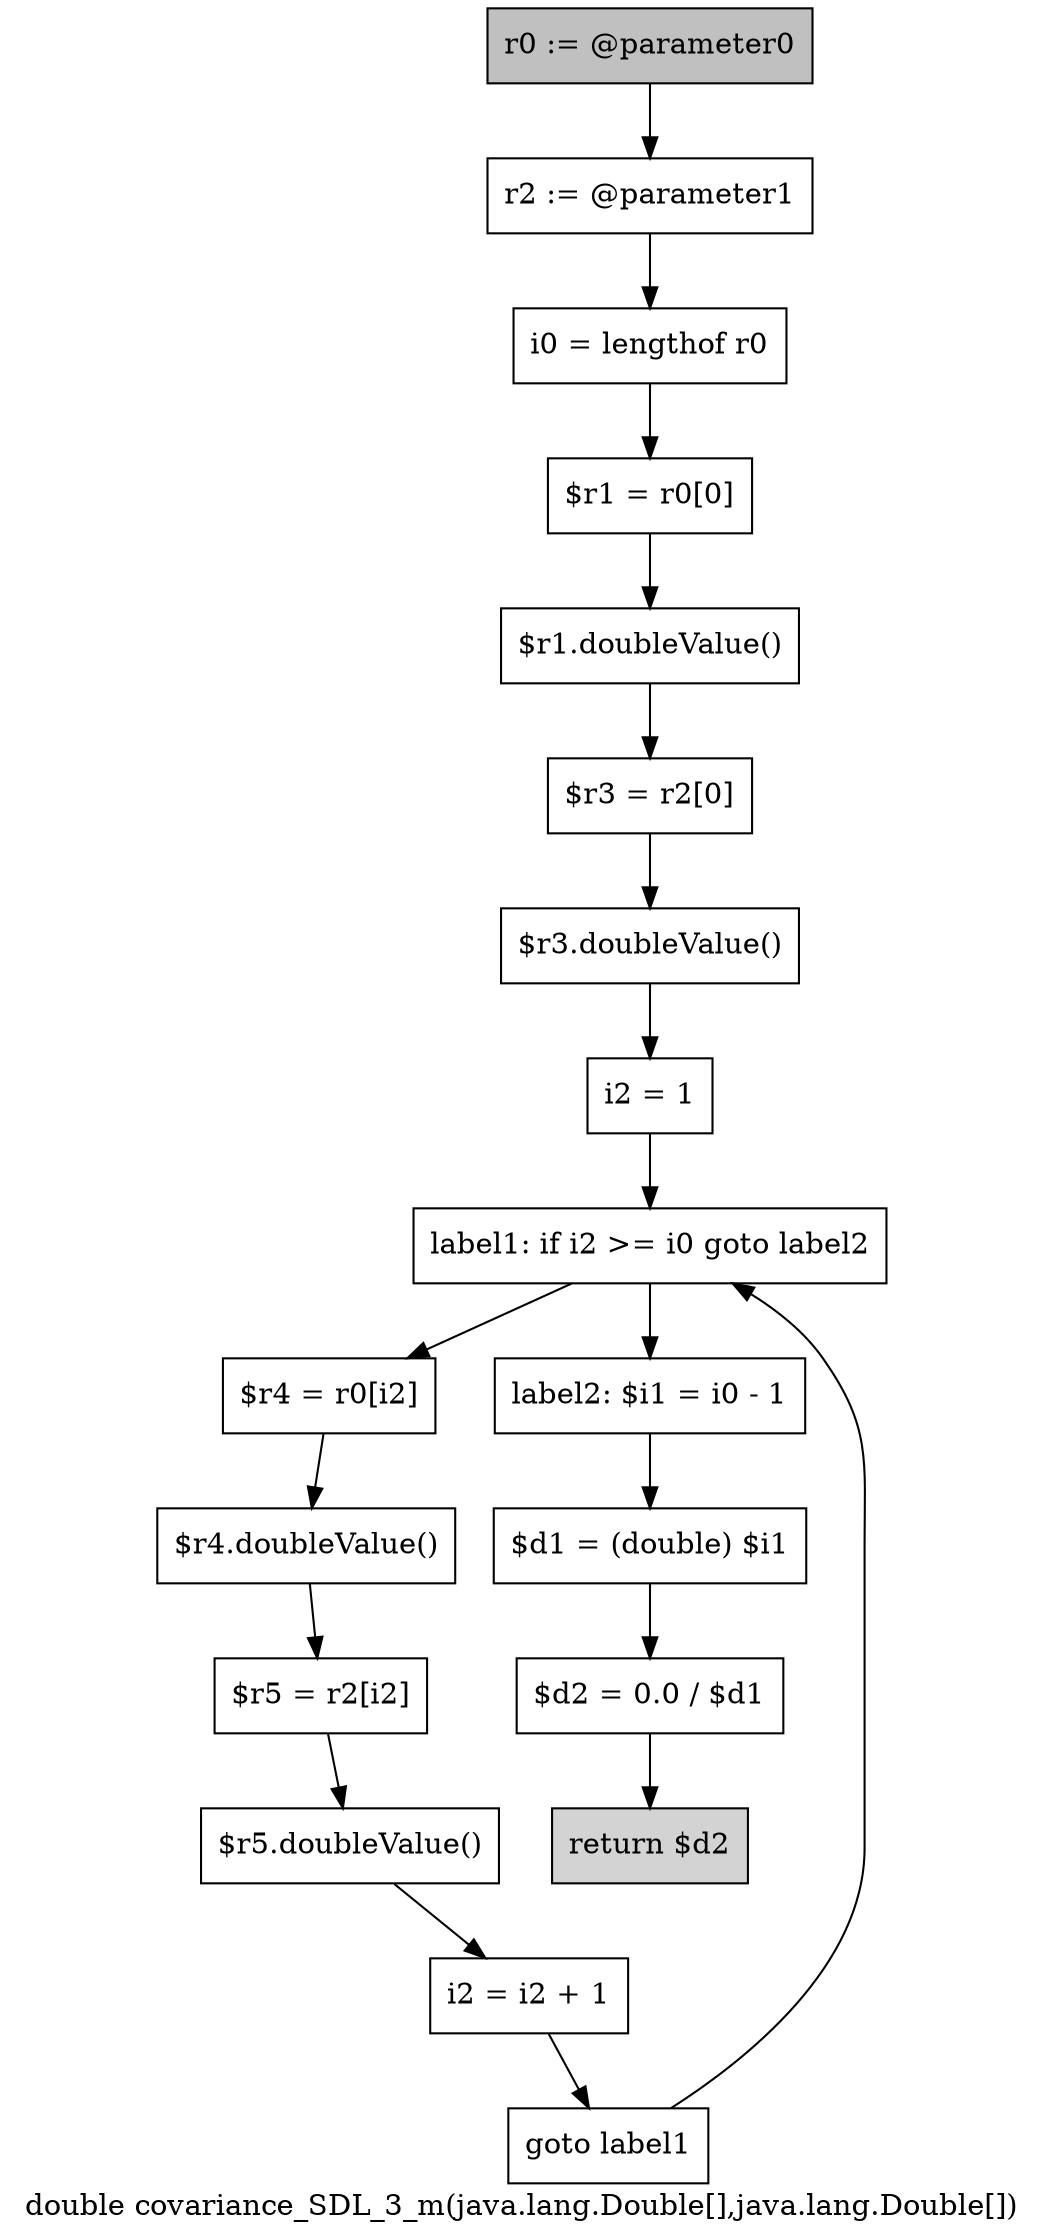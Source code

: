 digraph "double covariance_SDL_3_m(java.lang.Double[],java.lang.Double[])" {
    label="double covariance_SDL_3_m(java.lang.Double[],java.lang.Double[])";
    node [shape=box];
    "0" [style=filled,fillcolor=gray,label="r0 := @parameter0",];
    "1" [label="r2 := @parameter1",];
    "0"->"1";
    "2" [label="i0 = lengthof r0",];
    "1"->"2";
    "3" [label="$r1 = r0[0]",];
    "2"->"3";
    "4" [label="$r1.doubleValue()",];
    "3"->"4";
    "5" [label="$r3 = r2[0]",];
    "4"->"5";
    "6" [label="$r3.doubleValue()",];
    "5"->"6";
    "7" [label="i2 = 1",];
    "6"->"7";
    "8" [label="label1: if i2 >= i0 goto label2",];
    "7"->"8";
    "9" [label="$r4 = r0[i2]",];
    "8"->"9";
    "15" [label="label2: $i1 = i0 - 1",];
    "8"->"15";
    "10" [label="$r4.doubleValue()",];
    "9"->"10";
    "11" [label="$r5 = r2[i2]",];
    "10"->"11";
    "12" [label="$r5.doubleValue()",];
    "11"->"12";
    "13" [label="i2 = i2 + 1",];
    "12"->"13";
    "14" [label="goto label1",];
    "13"->"14";
    "14"->"8";
    "16" [label="$d1 = (double) $i1",];
    "15"->"16";
    "17" [label="$d2 = 0.0 / $d1",];
    "16"->"17";
    "18" [style=filled,fillcolor=lightgray,label="return $d2",];
    "17"->"18";
}
